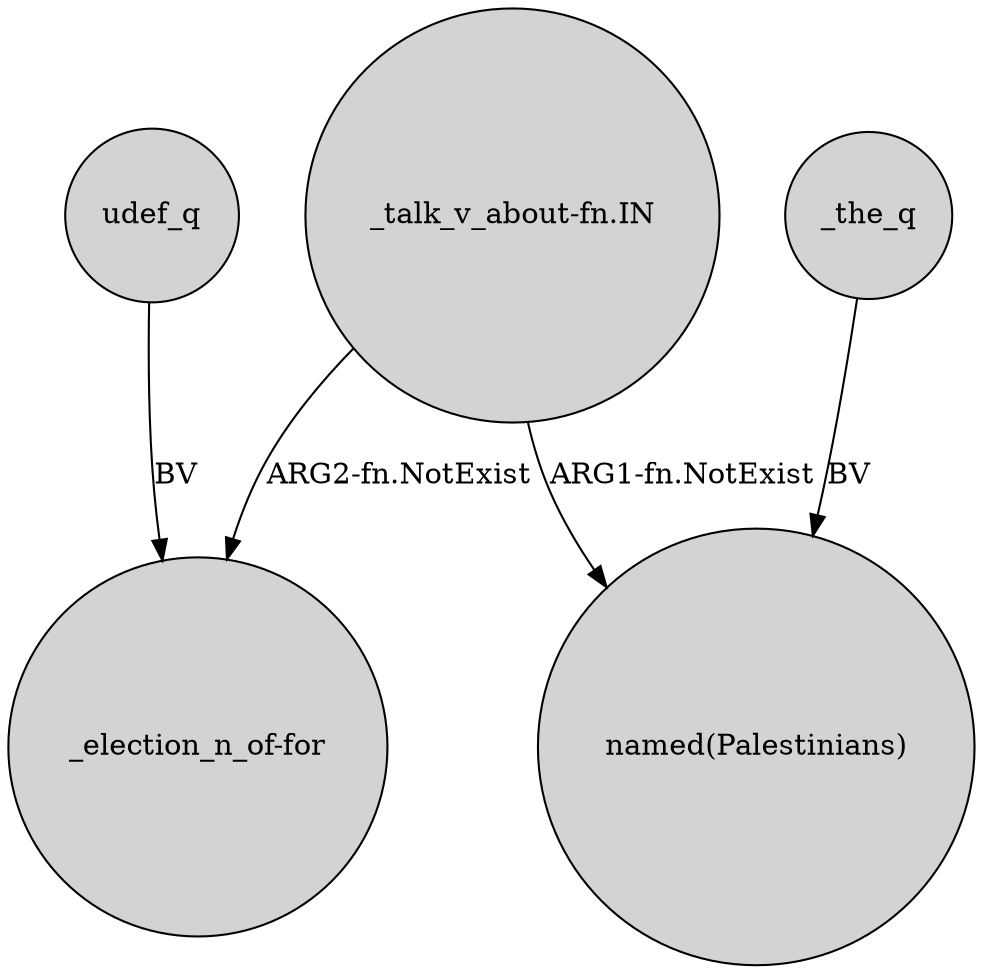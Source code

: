 digraph {
	node [shape=circle style=filled]
	udef_q -> "_election_n_of-for" [label=BV]
	"_talk_v_about-fn.IN" -> "named(Palestinians)" [label="ARG1-fn.NotExist"]
	"_talk_v_about-fn.IN" -> "_election_n_of-for" [label="ARG2-fn.NotExist"]
	_the_q -> "named(Palestinians)" [label=BV]
}
